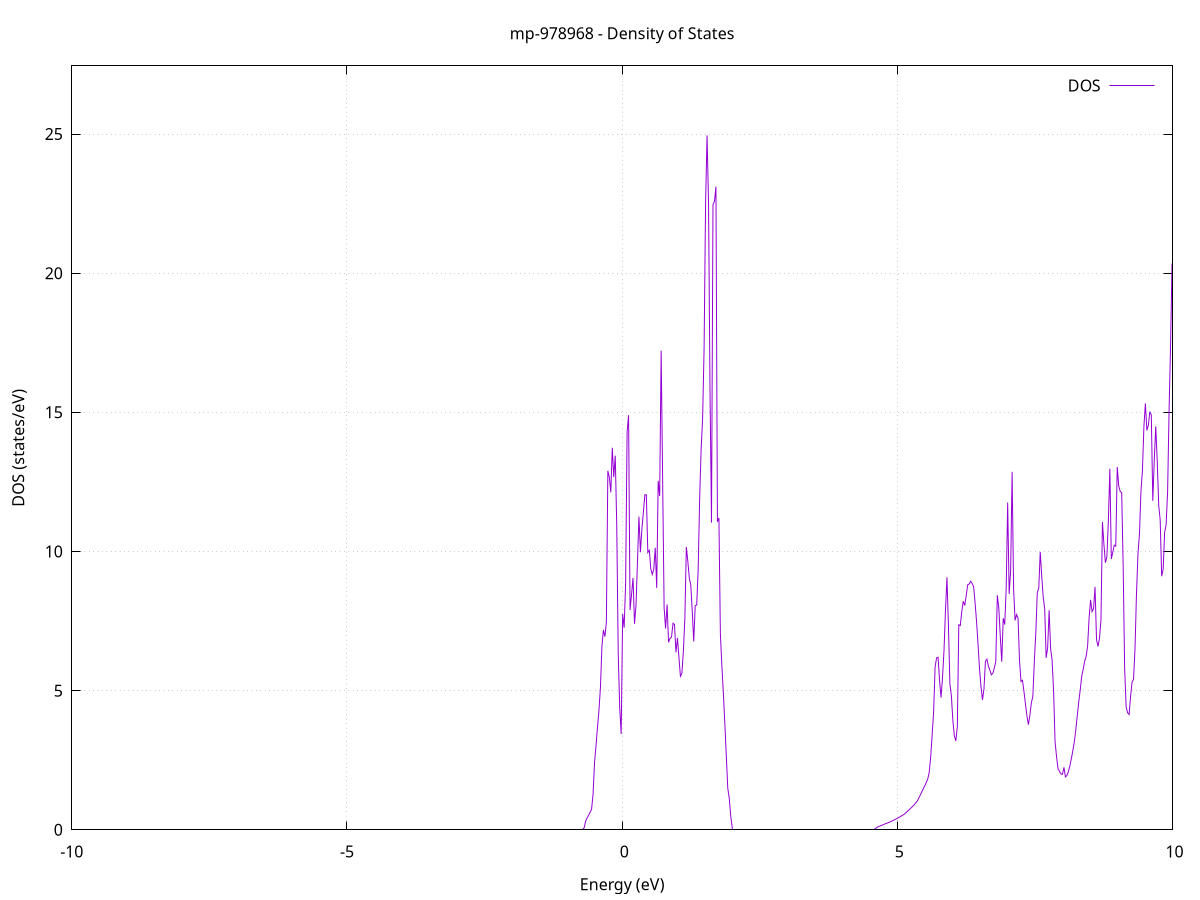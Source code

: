 set title 'mp-978968 - Density of States'
set xlabel 'Energy (eV)'
set ylabel 'DOS (states/eV)'
set grid
set xrange [-10:10]
set yrange [0:27.449]
set xzeroaxis lt -1
set terminal png size 800,600
set output 'mp-978968_dos_gnuplot.png'
plot '-' using 1:2 with lines title 'DOS'
-28.700200 0.000000
-28.673300 0.000000
-28.646400 0.000000
-28.619500 0.000000
-28.592600 0.000000
-28.565700 0.000000
-28.538800 0.000000
-28.511900 0.000000
-28.485000 0.000000
-28.458100 0.000000
-28.431200 0.000000
-28.404200 0.000000
-28.377300 0.000000
-28.350400 0.000000
-28.323500 0.000000
-28.296600 0.000000
-28.269700 0.000000
-28.242800 0.000000
-28.215900 0.000000
-28.189000 0.000000
-28.162100 0.000000
-28.135200 0.000000
-28.108300 0.000000
-28.081400 0.000000
-28.054500 0.000000
-28.027600 0.000000
-28.000600 0.000000
-27.973700 0.000000
-27.946800 0.000000
-27.919900 0.000000
-27.893000 0.000000
-27.866100 0.000000
-27.839200 0.000000
-27.812300 0.000000
-27.785400 0.000000
-27.758500 0.000000
-27.731600 0.000000
-27.704700 0.000000
-27.677800 0.000000
-27.650900 0.000000
-27.624000 0.000000
-27.597000 0.000000
-27.570100 0.000000
-27.543200 0.000000
-27.516300 0.000000
-27.489400 0.000000
-27.462500 0.000000
-27.435600 0.000000
-27.408700 0.000000
-27.381800 0.000000
-27.354900 0.000000
-27.328000 0.000000
-27.301100 0.000000
-27.274200 0.000000
-27.247300 0.000000
-27.220300 0.000000
-27.193400 0.000000
-27.166500 0.000000
-27.139600 0.000000
-27.112700 0.000000
-27.085800 0.000000
-27.058900 0.000000
-27.032000 0.000000
-27.005100 0.000000
-26.978200 0.000000
-26.951300 0.000000
-26.924400 0.000000
-26.897500 0.000000
-26.870600 0.000000
-26.843700 0.000000
-26.816700 0.000000
-26.789800 0.000000
-26.762900 0.000000
-26.736000 0.000000
-26.709100 0.000000
-26.682200 0.000000
-26.655300 0.000000
-26.628400 0.000000
-26.601500 0.000000
-26.574600 0.000000
-26.547700 0.000000
-26.520800 0.000000
-26.493900 0.000000
-26.467000 0.000000
-26.440100 0.000000
-26.413100 0.000000
-26.386200 0.000000
-26.359300 0.000000
-26.332400 0.000000
-26.305500 0.000000
-26.278600 0.000000
-26.251700 0.757700
-26.224800 2.899600
-26.197900 4.575900
-26.171000 6.676900
-26.144100 10.826700
-26.117200 22.165300
-26.090300 18.375800
-26.063400 35.941300
-26.036500 35.475500
-26.009500 35.560100
-25.982600 33.401300
-25.955700 21.272300
-25.928800 17.111800
-25.901900 19.259300
-25.875000 23.115600
-25.848100 27.508900
-25.821200 28.634700
-25.794300 28.104500
-25.767400 78.362800
-25.740500 50.437100
-25.713600 74.414000
-25.686700 56.049100
-25.659800 62.696000
-25.632900 50.807900
-25.605900 53.608800
-25.579000 41.668700
-25.552100 5.174600
-25.525200 7.253700
-25.498300 12.652600
-25.471400 45.151400
-25.444500 76.405800
-25.417600 20.394200
-25.390700 85.712600
-25.363800 27.995200
-25.336900 92.006700
-25.310000 0.000000
-25.283100 0.000000
-25.256200 0.000000
-25.229200 0.000000
-25.202300 0.000000
-25.175400 0.000000
-25.148500 0.000000
-25.121600 0.000000
-25.094700 0.000000
-25.067800 0.000000
-25.040900 0.000000
-25.014000 0.000000
-24.987100 0.000000
-24.960200 0.000000
-24.933300 0.000000
-24.906400 0.000000
-24.879500 0.000000
-24.852600 0.000000
-24.825600 0.000000
-24.798700 0.000000
-24.771800 0.000000
-24.744900 0.000000
-24.718000 0.000000
-24.691100 0.000000
-24.664200 0.000000
-24.637300 0.000000
-24.610400 0.000000
-24.583500 0.000000
-24.556600 0.000000
-24.529700 0.000000
-24.502800 0.000000
-24.475900 0.000000
-24.449000 0.000000
-24.422000 0.000000
-24.395100 0.000000
-24.368200 0.000000
-24.341300 0.000000
-24.314400 0.000000
-24.287500 0.000000
-24.260600 0.000000
-24.233700 0.000000
-24.206800 0.000000
-24.179900 0.000000
-24.153000 0.000000
-24.126100 0.000000
-24.099200 0.000000
-24.072300 0.000000
-24.045400 0.000000
-24.018400 0.000000
-23.991500 0.000000
-23.964600 0.000000
-23.937700 0.000000
-23.910800 0.000000
-23.883900 0.000000
-23.857000 0.000000
-23.830100 0.000000
-23.803200 0.000000
-23.776300 0.000000
-23.749400 0.000000
-23.722500 0.000000
-23.695600 0.000000
-23.668700 0.000000
-23.641800 0.000000
-23.614800 0.000000
-23.587900 0.000000
-23.561000 0.000000
-23.534100 0.000000
-23.507200 0.000000
-23.480300 0.000000
-23.453400 0.000000
-23.426500 0.000000
-23.399600 0.000000
-23.372700 0.000000
-23.345800 0.000000
-23.318900 0.000000
-23.292000 0.000000
-23.265100 0.000000
-23.238100 0.000000
-23.211200 0.000000
-23.184300 0.000000
-23.157400 0.000000
-23.130500 0.000000
-23.103600 0.000000
-23.076700 0.000000
-23.049800 0.000000
-23.022900 0.000000
-22.996000 0.000000
-22.969100 0.000000
-22.942200 0.000000
-22.915300 0.000000
-22.888400 0.000000
-22.861500 0.000000
-22.834500 0.000000
-22.807600 0.000000
-22.780700 0.000000
-22.753800 0.000000
-22.726900 0.000000
-22.700000 0.000000
-22.673100 0.000000
-22.646200 0.000000
-22.619300 0.000000
-22.592400 0.000000
-22.565500 0.000000
-22.538600 0.000000
-22.511700 0.000000
-22.484800 0.000000
-22.457900 0.000000
-22.430900 0.000000
-22.404000 0.000000
-22.377100 0.000000
-22.350200 0.000000
-22.323300 0.000000
-22.296400 0.000000
-22.269500 0.000000
-22.242600 0.000000
-22.215700 0.000000
-22.188800 0.000000
-22.161900 0.000000
-22.135000 0.000000
-22.108100 0.000000
-22.081200 0.000000
-22.054300 0.000000
-22.027300 0.000000
-22.000400 0.000000
-21.973500 0.000000
-21.946600 0.000000
-21.919700 0.000000
-21.892800 0.000000
-21.865900 0.000000
-21.839000 0.000000
-21.812100 0.000000
-21.785200 0.000000
-21.758300 0.000000
-21.731400 0.000000
-21.704500 0.000000
-21.677600 0.000000
-21.650700 0.000000
-21.623700 0.000000
-21.596800 0.000000
-21.569900 0.000000
-21.543000 0.000000
-21.516100 0.000000
-21.489200 0.000000
-21.462300 0.000000
-21.435400 0.000000
-21.408500 0.000000
-21.381600 0.000000
-21.354700 0.000000
-21.327800 0.000000
-21.300900 0.000000
-21.274000 0.000000
-21.247000 0.000000
-21.220100 0.000000
-21.193200 0.000000
-21.166300 0.000000
-21.139400 0.000000
-21.112500 0.000000
-21.085600 0.000000
-21.058700 0.000000
-21.031800 0.000000
-21.004900 0.000000
-20.978000 0.000000
-20.951100 0.000000
-20.924200 0.000000
-20.897300 0.000000
-20.870400 0.000000
-20.843400 0.000000
-20.816500 0.000000
-20.789600 0.000000
-20.762700 0.000000
-20.735800 0.000000
-20.708900 0.000000
-20.682000 0.000000
-20.655100 0.000000
-20.628200 0.000000
-20.601300 0.000000
-20.574400 0.000000
-20.547500 0.000000
-20.520600 0.000000
-20.493700 0.000000
-20.466800 0.000000
-20.439800 0.000000
-20.412900 0.000000
-20.386000 0.000000
-20.359100 0.000000
-20.332200 0.000000
-20.305300 0.000000
-20.278400 0.000000
-20.251500 0.000000
-20.224600 0.000000
-20.197700 0.000000
-20.170800 0.000000
-20.143900 0.000000
-20.117000 0.000000
-20.090100 0.000000
-20.063200 0.000000
-20.036200 0.000000
-20.009300 0.000000
-19.982400 0.000000
-19.955500 0.000000
-19.928600 0.000000
-19.901700 0.000000
-19.874800 0.000000
-19.847900 0.000000
-19.821000 0.000000
-19.794100 0.000000
-19.767200 0.000000
-19.740300 0.000000
-19.713400 0.000000
-19.686500 0.000000
-19.659600 0.000000
-19.632600 0.000000
-19.605700 0.000000
-19.578800 0.000000
-19.551900 0.000000
-19.525000 0.000000
-19.498100 0.000000
-19.471200 0.000000
-19.444300 0.000000
-19.417400 0.000000
-19.390500 0.000000
-19.363600 0.000000
-19.336700 0.000000
-19.309800 0.000000
-19.282900 0.000000
-19.255900 0.000000
-19.229000 0.000000
-19.202100 0.000000
-19.175200 0.000000
-19.148300 0.000000
-19.121400 0.000000
-19.094500 0.000000
-19.067600 0.000000
-19.040700 0.000000
-19.013800 0.000000
-18.986900 0.000000
-18.960000 0.000000
-18.933100 0.000000
-18.906200 0.000000
-18.879300 0.000000
-18.852300 0.000000
-18.825400 0.000000
-18.798500 0.000000
-18.771600 0.000000
-18.744700 0.000000
-18.717800 0.000000
-18.690900 0.000000
-18.664000 0.000000
-18.637100 0.000000
-18.610200 0.000000
-18.583300 0.000000
-18.556400 0.000000
-18.529500 0.000000
-18.502600 0.000000
-18.475700 0.000000
-18.448700 0.000000
-18.421800 0.000000
-18.394900 0.000000
-18.368000 0.000000
-18.341100 0.000000
-18.314200 0.000000
-18.287300 0.000000
-18.260400 0.000000
-18.233500 0.000000
-18.206600 0.000000
-18.179700 0.000000
-18.152800 0.000000
-18.125900 0.000000
-18.099000 0.000000
-18.072100 0.000000
-18.045100 0.000000
-18.018200 0.000000
-17.991300 0.000000
-17.964400 0.000000
-17.937500 0.000000
-17.910600 0.000000
-17.883700 0.000000
-17.856800 0.000000
-17.829900 0.000000
-17.803000 0.000000
-17.776100 0.000000
-17.749200 0.000000
-17.722300 0.000000
-17.695400 0.000000
-17.668500 0.000000
-17.641500 0.000000
-17.614600 0.000000
-17.587700 0.000000
-17.560800 0.000000
-17.533900 0.000000
-17.507000 0.000000
-17.480100 0.000000
-17.453200 0.000000
-17.426300 0.000000
-17.399400 0.000000
-17.372500 0.000000
-17.345600 0.000000
-17.318700 0.000000
-17.291800 0.000000
-17.264800 0.000000
-17.237900 0.000000
-17.211000 0.000000
-17.184100 0.000000
-17.157200 0.000000
-17.130300 0.000000
-17.103400 0.000000
-17.076500 0.000000
-17.049600 0.000000
-17.022700 0.000000
-16.995800 0.000000
-16.968900 0.000000
-16.942000 0.000000
-16.915100 0.000000
-16.888200 0.000000
-16.861200 0.000000
-16.834300 0.000000
-16.807400 0.000000
-16.780500 0.000000
-16.753600 0.000000
-16.726700 0.000000
-16.699800 0.000000
-16.672900 0.000000
-16.646000 0.000000
-16.619100 0.000000
-16.592200 0.000000
-16.565300 0.000000
-16.538400 0.000000
-16.511500 0.000000
-16.484600 0.000000
-16.457600 0.000000
-16.430700 0.000000
-16.403800 0.000000
-16.376900 0.000000
-16.350000 0.000000
-16.323100 0.000000
-16.296200 0.000000
-16.269300 0.000000
-16.242400 0.000000
-16.215500 0.000000
-16.188600 0.000000
-16.161700 0.000000
-16.134800 0.000000
-16.107900 0.000000
-16.081000 0.000000
-16.054000 0.000000
-16.027100 0.000000
-16.000200 0.000000
-15.973300 0.000000
-15.946400 0.000000
-15.919500 0.000000
-15.892600 0.000000
-15.865700 0.000000
-15.838800 0.000000
-15.811900 0.000000
-15.785000 0.000000
-15.758100 0.000000
-15.731200 0.000000
-15.704300 0.000000
-15.677300 0.000000
-15.650400 0.000000
-15.623500 0.000000
-15.596600 0.000000
-15.569700 0.000000
-15.542800 0.000000
-15.515900 0.000000
-15.489000 0.000000
-15.462100 0.000000
-15.435200 0.000000
-15.408300 0.000000
-15.381400 0.000000
-15.354500 0.000000
-15.327600 0.000000
-15.300700 0.000000
-15.273700 0.000000
-15.246800 0.000000
-15.219900 0.000000
-15.193000 0.000000
-15.166100 0.000000
-15.139200 0.000000
-15.112300 0.000000
-15.085400 0.000000
-15.058500 0.000000
-15.031600 0.000000
-15.004700 0.000000
-14.977800 0.000000
-14.950900 0.000000
-14.924000 0.000000
-14.897100 0.000000
-14.870100 0.000000
-14.843200 0.000000
-14.816300 0.000000
-14.789400 0.000000
-14.762500 0.000000
-14.735600 0.000000
-14.708700 0.000000
-14.681800 0.000000
-14.654900 0.000000
-14.628000 0.000000
-14.601100 0.000000
-14.574200 0.000000
-14.547300 0.000000
-14.520400 0.000000
-14.493500 0.000000
-14.466500 0.000000
-14.439600 0.000000
-14.412700 0.000000
-14.385800 0.000000
-14.358900 0.000000
-14.332000 0.000000
-14.305100 0.000000
-14.278200 0.000000
-14.251300 0.000000
-14.224400 0.000000
-14.197500 0.000000
-14.170600 0.000000
-14.143700 0.000000
-14.116800 0.000000
-14.089900 0.000000
-14.062900 0.000000
-14.036000 0.000000
-14.009100 0.000000
-13.982200 0.000000
-13.955300 0.000000
-13.928400 0.000000
-13.901500 0.000000
-13.874600 0.000000
-13.847700 0.000000
-13.820800 0.000000
-13.793900 0.000000
-13.767000 0.000000
-13.740100 0.000000
-13.713200 0.000000
-13.686200 0.000000
-13.659300 0.142900
-13.632400 0.538300
-13.605500 0.758500
-13.578600 0.977000
-13.551700 1.157400
-13.524800 1.328400
-13.497900 1.514500
-13.471000 1.700600
-13.444100 1.891100
-13.417200 2.092500
-13.390300 2.303800
-13.363400 2.527800
-13.336500 2.776500
-13.309600 3.057600
-13.282600 3.369400
-13.255700 3.699600
-13.228800 4.089800
-13.201900 4.592100
-13.175000 5.411000
-13.148100 7.040000
-13.121200 7.761300
-13.094300 8.023700
-13.067400 6.107700
-13.040500 4.860400
-13.013600 6.190900
-12.986700 9.444400
-12.959800 8.533200
-12.932900 8.079400
-12.906000 10.502700
-12.879000 13.268300
-12.852100 20.229000
-12.825200 27.475900
-12.798300 64.526600
-12.771400 16.912600
-12.744500 9.422800
-12.717600 6.847500
-12.690700 5.390500
-12.663800 4.384500
-12.636900 3.552400
-12.610000 2.929300
-12.583100 2.393400
-12.556200 1.843900
-12.529300 1.393800
-12.502400 0.680200
-12.475400 0.000000
-12.448500 0.000000
-12.421600 0.000000
-12.394700 0.000000
-12.367800 0.000000
-12.340900 0.000000
-12.314000 0.000000
-12.287100 0.000000
-12.260200 0.000000
-12.233300 0.000000
-12.206400 0.000000
-12.179500 0.000000
-12.152600 0.000000
-12.125700 0.000000
-12.098800 0.000000
-12.071800 0.000000
-12.044900 0.000000
-12.018000 0.000000
-11.991100 0.000000
-11.964200 0.000000
-11.937300 0.000000
-11.910400 0.000000
-11.883500 0.000000
-11.856600 0.000000
-11.829700 0.000000
-11.802800 0.000000
-11.775900 0.000000
-11.749000 0.000000
-11.722100 0.000000
-11.695100 0.000000
-11.668200 0.000000
-11.641300 0.000000
-11.614400 0.000000
-11.587500 0.000000
-11.560600 0.000000
-11.533700 0.000000
-11.506800 0.000000
-11.479900 0.000000
-11.453000 0.000000
-11.426100 0.000000
-11.399200 0.000000
-11.372300 0.000000
-11.345400 0.000000
-11.318500 0.000000
-11.291500 0.000000
-11.264600 0.000000
-11.237700 0.000000
-11.210800 0.000000
-11.183900 0.000000
-11.157000 0.000000
-11.130100 0.000000
-11.103200 0.000000
-11.076300 0.000000
-11.049400 0.000000
-11.022500 0.000000
-10.995600 0.000000
-10.968700 0.000000
-10.941800 0.000000
-10.914900 0.000000
-10.887900 0.000000
-10.861000 0.000000
-10.834100 0.000000
-10.807200 0.000000
-10.780300 0.000000
-10.753400 0.000000
-10.726500 0.000000
-10.699600 0.000000
-10.672700 0.000000
-10.645800 0.000000
-10.618900 0.000000
-10.592000 0.000000
-10.565100 0.000000
-10.538200 0.000000
-10.511300 0.000000
-10.484300 0.000000
-10.457400 0.000000
-10.430500 0.000000
-10.403600 0.000000
-10.376700 0.000000
-10.349800 0.000000
-10.322900 0.000000
-10.296000 0.000000
-10.269100 0.000000
-10.242200 0.000000
-10.215300 0.000000
-10.188400 0.000000
-10.161500 0.000000
-10.134600 0.000000
-10.107700 0.000000
-10.080700 0.000000
-10.053800 0.000000
-10.026900 0.000000
-10.000000 0.000000
-9.973100 0.000000
-9.946200 0.000000
-9.919300 0.000000
-9.892400 0.000000
-9.865500 0.000000
-9.838600 0.000000
-9.811700 0.000000
-9.784800 0.000000
-9.757900 0.000000
-9.731000 0.000000
-9.704000 0.000000
-9.677100 0.000000
-9.650200 0.000000
-9.623300 0.000000
-9.596400 0.000000
-9.569500 0.000000
-9.542600 0.000000
-9.515700 0.000000
-9.488800 0.000000
-9.461900 0.000000
-9.435000 0.000000
-9.408100 0.000000
-9.381200 0.000000
-9.354300 0.000000
-9.327400 0.000000
-9.300400 0.000000
-9.273500 0.000000
-9.246600 0.000000
-9.219700 0.000000
-9.192800 0.000000
-9.165900 0.000000
-9.139000 0.000000
-9.112100 0.000000
-9.085200 0.000000
-9.058300 0.000000
-9.031400 0.000000
-9.004500 0.000000
-8.977600 0.000000
-8.950700 0.000000
-8.923800 0.000000
-8.896800 0.000000
-8.869900 0.000000
-8.843000 0.000000
-8.816100 0.000000
-8.789200 0.000000
-8.762300 0.000000
-8.735400 0.000000
-8.708500 0.000000
-8.681600 0.000000
-8.654700 0.000000
-8.627800 0.000000
-8.600900 0.000000
-8.574000 0.000000
-8.547100 0.000000
-8.520200 0.000000
-8.493200 0.000000
-8.466300 0.000000
-8.439400 0.000000
-8.412500 0.000000
-8.385600 0.000000
-8.358700 0.000000
-8.331800 0.000000
-8.304900 0.000000
-8.278000 0.000000
-8.251100 0.000000
-8.224200 0.000000
-8.197300 0.000000
-8.170400 0.000000
-8.143500 0.000000
-8.116600 0.000000
-8.089600 0.000000
-8.062700 0.000000
-8.035800 0.000000
-8.008900 0.000000
-7.982000 0.000000
-7.955100 0.000000
-7.928200 0.000000
-7.901300 0.000000
-7.874400 0.000000
-7.847500 0.000000
-7.820600 0.000000
-7.793700 0.000000
-7.766800 0.000000
-7.739900 0.000000
-7.712900 0.000000
-7.686000 0.000000
-7.659100 0.000000
-7.632200 0.000000
-7.605300 0.000000
-7.578400 0.000000
-7.551500 0.000000
-7.524600 0.000000
-7.497700 0.000000
-7.470800 0.000000
-7.443900 0.000000
-7.417000 0.000000
-7.390100 0.000000
-7.363200 0.000000
-7.336300 0.000000
-7.309300 0.000000
-7.282400 0.000000
-7.255500 0.000000
-7.228600 0.000000
-7.201700 0.000000
-7.174800 0.000000
-7.147900 0.000000
-7.121000 0.000000
-7.094100 0.000000
-7.067200 0.000000
-7.040300 0.000000
-7.013400 0.000000
-6.986500 0.000000
-6.959600 0.000000
-6.932700 0.000000
-6.905700 0.000000
-6.878800 0.000000
-6.851900 0.000000
-6.825000 0.000000
-6.798100 0.000000
-6.771200 0.000000
-6.744300 0.000000
-6.717400 0.000000
-6.690500 0.000000
-6.663600 0.000000
-6.636700 0.000000
-6.609800 0.000000
-6.582900 0.000000
-6.556000 0.000000
-6.529100 0.000000
-6.502100 0.000000
-6.475200 0.000000
-6.448300 0.000000
-6.421400 0.000000
-6.394500 0.000000
-6.367600 0.000000
-6.340700 0.000000
-6.313800 0.000000
-6.286900 0.000000
-6.260000 0.000000
-6.233100 0.000000
-6.206200 0.000000
-6.179300 0.000000
-6.152400 0.000000
-6.125500 0.000000
-6.098500 0.000000
-6.071600 0.000000
-6.044700 0.000000
-6.017800 0.000000
-5.990900 0.000000
-5.964000 0.000000
-5.937100 0.000000
-5.910200 0.000000
-5.883300 0.000000
-5.856400 0.000000
-5.829500 0.000000
-5.802600 0.000000
-5.775700 0.000000
-5.748800 0.000000
-5.721800 0.000000
-5.694900 0.000000
-5.668000 0.000000
-5.641100 0.000000
-5.614200 0.000000
-5.587300 0.000000
-5.560400 0.000000
-5.533500 0.000000
-5.506600 0.000000
-5.479700 0.000000
-5.452800 0.000000
-5.425900 0.000000
-5.399000 0.000000
-5.372100 0.000000
-5.345200 0.000000
-5.318200 0.000000
-5.291300 0.000000
-5.264400 0.000000
-5.237500 0.000000
-5.210600 0.000000
-5.183700 0.000000
-5.156800 0.000000
-5.129900 0.000000
-5.103000 0.000000
-5.076100 0.000000
-5.049200 0.000000
-5.022300 0.000000
-4.995400 0.000000
-4.968500 0.000000
-4.941600 0.000000
-4.914600 0.000000
-4.887700 0.000000
-4.860800 0.000000
-4.833900 0.000000
-4.807000 0.000000
-4.780100 0.000000
-4.753200 0.000000
-4.726300 0.000000
-4.699400 0.000000
-4.672500 0.000000
-4.645600 0.000000
-4.618700 0.000000
-4.591800 0.000000
-4.564900 0.000000
-4.538000 0.000000
-4.511000 0.000000
-4.484100 0.000000
-4.457200 0.000000
-4.430300 0.000000
-4.403400 0.000000
-4.376500 0.000000
-4.349600 0.000000
-4.322700 0.000000
-4.295800 0.000000
-4.268900 0.000000
-4.242000 0.000000
-4.215100 0.000000
-4.188200 0.000000
-4.161300 0.000000
-4.134400 0.000000
-4.107400 0.000000
-4.080500 0.000000
-4.053600 0.000000
-4.026700 0.000000
-3.999800 0.000000
-3.972900 0.000000
-3.946000 0.000000
-3.919100 0.000000
-3.892200 0.000000
-3.865300 0.000000
-3.838400 0.000000
-3.811500 0.000000
-3.784600 0.000000
-3.757700 0.000000
-3.730700 0.000000
-3.703800 0.000000
-3.676900 0.000000
-3.650000 0.000000
-3.623100 0.000000
-3.596200 0.000000
-3.569300 0.000000
-3.542400 0.000000
-3.515500 0.000000
-3.488600 0.000000
-3.461700 0.000000
-3.434800 0.000000
-3.407900 0.000000
-3.381000 0.000000
-3.354100 0.000000
-3.327100 0.000000
-3.300200 0.000000
-3.273300 0.000000
-3.246400 0.000000
-3.219500 0.000000
-3.192600 0.000000
-3.165700 0.000000
-3.138800 0.000000
-3.111900 0.000000
-3.085000 0.000000
-3.058100 0.000000
-3.031200 0.000000
-3.004300 0.000000
-2.977400 0.000000
-2.950500 0.000000
-2.923500 0.000000
-2.896600 0.000000
-2.869700 0.000000
-2.842800 0.000000
-2.815900 0.000000
-2.789000 0.000000
-2.762100 0.000000
-2.735200 0.000000
-2.708300 0.000000
-2.681400 0.000000
-2.654500 0.000000
-2.627600 0.000000
-2.600700 0.000000
-2.573800 0.000000
-2.546900 0.000000
-2.519900 0.000000
-2.493000 0.000000
-2.466100 0.000000
-2.439200 0.000000
-2.412300 0.000000
-2.385400 0.000000
-2.358500 0.000000
-2.331600 0.000000
-2.304700 0.000000
-2.277800 0.000000
-2.250900 0.000000
-2.224000 0.000000
-2.197100 0.000000
-2.170200 0.000000
-2.143200 0.000000
-2.116300 0.000000
-2.089400 0.000000
-2.062500 0.000000
-2.035600 0.000000
-2.008700 0.000000
-1.981800 0.000000
-1.954900 0.000000
-1.928000 0.000000
-1.901100 0.000000
-1.874200 0.000000
-1.847300 0.000000
-1.820400 0.000000
-1.793500 0.000000
-1.766600 0.000000
-1.739600 0.000000
-1.712700 0.000000
-1.685800 0.000000
-1.658900 0.000000
-1.632000 0.000000
-1.605100 0.000000
-1.578200 0.000000
-1.551300 0.000000
-1.524400 0.000000
-1.497500 0.000000
-1.470600 0.000000
-1.443700 0.000000
-1.416800 0.000000
-1.389900 0.000000
-1.363000 0.000000
-1.336000 0.000000
-1.309100 0.000000
-1.282200 0.000000
-1.255300 0.000000
-1.228400 0.000000
-1.201500 0.000000
-1.174600 0.000000
-1.147700 0.000000
-1.120800 0.000000
-1.093900 0.000000
-1.067000 0.000000
-1.040100 0.000000
-1.013200 0.000000
-0.986300 0.000000
-0.959400 0.000000
-0.932400 0.000000
-0.905500 0.000000
-0.878600 0.000000
-0.851700 0.000000
-0.824800 0.000000
-0.797900 0.000000
-0.771000 0.000000
-0.744100 0.000000
-0.717200 0.000000
-0.690300 0.068500
-0.663400 0.310000
-0.636500 0.424700
-0.609600 0.519300
-0.582700 0.628600
-0.555800 0.732100
-0.528800 1.259400
-0.501900 2.409200
-0.475000 3.012300
-0.448100 3.678300
-0.421200 4.296000
-0.394300 5.116700
-0.367400 6.584000
-0.340500 7.180700
-0.313600 6.939900
-0.286700 7.453900
-0.259800 12.897300
-0.232900 12.673300
-0.206000 12.122800
-0.179100 13.726200
-0.152100 12.672400
-0.125200 13.441200
-0.098300 10.949300
-0.071400 6.351800
-0.044500 4.397300
-0.017600 3.443100
0.009300 7.751900
0.036200 7.262100
0.063100 8.832700
0.090000 14.284000
0.116900 14.898100
0.143800 7.897300
0.170700 8.456100
0.197600 9.051600
0.224500 7.400100
0.251500 8.054400
0.278400 9.622000
0.305300 11.254200
0.332200 9.973400
0.359100 10.815600
0.386000 11.412800
0.412900 12.037700
0.439800 12.036000
0.466700 9.960400
0.493600 10.045700
0.520500 9.378400
0.547400 9.174700
0.574300 9.358500
0.601200 10.133200
0.628100 8.693500
0.655100 12.538900
0.682000 11.991000
0.708900 17.217000
0.735800 12.560600
0.762700 7.968800
0.789600 7.231100
0.816500 8.097100
0.843400 6.735400
0.870300 6.876400
0.897200 6.925200
0.924100 7.419700
0.951000 7.378800
0.977900 6.374300
1.004800 6.891200
1.031700 6.206500
1.058700 5.513800
1.085600 5.621500
1.112500 6.405200
1.139400 7.599200
1.166300 10.161200
1.193200 9.652800
1.220100 9.051700
1.247000 8.803500
1.273900 7.852600
1.300800 6.767800
1.327700 8.053700
1.354600 8.077000
1.381500 9.347100
1.408400 11.911400
1.435300 13.675700
1.462300 14.784000
1.489200 17.316500
1.516100 22.515000
1.543000 24.953500
1.569900 22.512700
1.596800 15.752400
1.623700 11.037100
1.650600 22.460600
1.677500 22.583600
1.704400 23.110300
1.731300 11.067200
1.758200 11.205800
1.785100 7.024800
1.812000 5.885600
1.839000 4.916200
1.865900 3.817000
1.892800 2.631500
1.919700 1.481200
1.946600 1.125500
1.973500 0.480500
2.000400 0.000000
2.027300 0.000000
2.054200 0.000000
2.081100 0.000000
2.108000 0.000000
2.134900 0.000000
2.161800 0.000000
2.188700 0.000000
2.215600 0.000000
2.242600 0.000000
2.269500 0.000000
2.296400 0.000000
2.323300 0.000000
2.350200 0.000000
2.377100 0.000000
2.404000 0.000000
2.430900 0.000000
2.457800 0.000000
2.484700 0.000000
2.511600 0.000000
2.538500 0.000000
2.565400 0.000000
2.592300 0.000000
2.619200 0.000000
2.646200 0.000000
2.673100 0.000000
2.700000 0.000000
2.726900 0.000000
2.753800 0.000000
2.780700 0.000000
2.807600 0.000000
2.834500 0.000000
2.861400 0.000000
2.888300 0.000000
2.915200 0.000000
2.942100 0.000000
2.969000 0.000000
2.995900 0.000000
3.022800 0.000000
3.049800 0.000000
3.076700 0.000000
3.103600 0.000000
3.130500 0.000000
3.157400 0.000000
3.184300 0.000000
3.211200 0.000000
3.238100 0.000000
3.265000 0.000000
3.291900 0.000000
3.318800 0.000000
3.345700 0.000000
3.372600 0.000000
3.399500 0.000000
3.426400 0.000000
3.453400 0.000000
3.480300 0.000000
3.507200 0.000000
3.534100 0.000000
3.561000 0.000000
3.587900 0.000000
3.614800 0.000000
3.641700 0.000000
3.668600 0.000000
3.695500 0.000000
3.722400 0.000000
3.749300 0.000000
3.776200 0.000000
3.803100 0.000000
3.830100 0.000000
3.857000 0.000000
3.883900 0.000000
3.910800 0.000000
3.937700 0.000000
3.964600 0.000000
3.991500 0.000000
4.018400 0.000000
4.045300 0.000000
4.072200 0.000000
4.099100 0.000000
4.126000 0.000000
4.152900 0.000000
4.179800 0.000000
4.206700 0.000000
4.233700 0.000000
4.260600 0.000000
4.287500 0.000000
4.314400 0.000000
4.341300 0.000000
4.368200 0.000000
4.395100 0.000000
4.422000 0.000000
4.448900 0.000000
4.475800 0.000000
4.502700 0.000000
4.529600 0.000000
4.556500 0.000000
4.583400 0.013400
4.610300 0.057600
4.637300 0.093800
4.664200 0.119800
4.691100 0.139500
4.718000 0.161500
4.744900 0.185300
4.771800 0.207300
4.798700 0.227000
4.825600 0.248100
4.852500 0.270400
4.879400 0.294200
4.906300 0.319400
4.933200 0.345200
4.960100 0.371500
4.987000 0.398300
5.013900 0.426700
5.040900 0.458400
5.067800 0.489500
5.094700 0.521300
5.121600 0.553700
5.148500 0.597500
5.175400 0.646500
5.202300 0.696400
5.229200 0.746700
5.256100 0.797300
5.283000 0.847800
5.309900 0.906200
5.336800 0.972900
5.363700 1.037900
5.390600 1.140200
5.417500 1.248200
5.444500 1.359400
5.471400 1.473300
5.498300 1.583900
5.525200 1.693500
5.552100 1.825900
5.579000 2.055100
5.605900 2.606100
5.632800 3.415000
5.659700 4.233900
5.686600 5.850800
5.713500 6.177500
5.740400 6.198300
5.767300 5.371100
5.794200 4.749600
5.821200 5.474200
5.848100 6.436000
5.875000 7.880000
5.901900 9.070100
5.928800 7.343900
5.955700 5.219400
5.982600 4.813100
6.009500 3.915900
6.036400 3.371500
6.063300 3.192500
6.090200 3.699000
6.117100 7.368000
6.144000 7.337800
6.170900 7.840300
6.197800 8.211700
6.224800 8.060000
6.251700 8.416700
6.278600 8.803400
6.305500 8.830900
6.332400 8.930700
6.359300 8.853800
6.386200 8.729700
6.413100 8.151800
6.440000 7.479000
6.466900 6.657100
6.493800 5.778300
6.520700 5.131000
6.547600 4.665200
6.574500 5.067300
6.601400 6.058500
6.628400 6.129300
6.655300 5.878800
6.682200 5.734300
6.709100 5.568800
6.736000 5.626000
6.762900 5.807100
6.789800 6.067000
6.816700 8.429900
6.843600 7.980900
6.870500 6.977600
6.897400 6.036100
6.924300 7.602700
6.951200 7.374300
6.978100 8.653300
7.005000 11.757700
7.032000 8.476400
7.058900 9.299100
7.085800 12.863700
7.112700 8.658200
7.139600 7.522900
7.166500 7.734600
7.193400 7.600400
7.220300 6.075100
7.247200 5.326900
7.274100 5.370900
7.301000 4.975000
7.327900 4.523800
7.354800 4.097700
7.381700 3.778500
7.408600 4.111700
7.435600 4.564900
7.462500 4.795100
7.489400 6.045100
7.516300 7.067400
7.543200 8.517900
7.570100 8.688700
7.597000 9.985400
7.623900 9.119300
7.650800 8.365500
7.677700 7.945600
7.704600 6.178900
7.731500 6.542700
7.758400 7.889900
7.785300 6.513900
7.812300 6.083600
7.839200 5.012300
7.866100 3.158100
7.893000 2.631500
7.919900 2.201400
7.946800 2.097000
7.973700 2.003400
8.000600 1.993300
8.027500 2.242000
8.054400 1.899700
8.081300 1.951800
8.108200 2.088300
8.135100 2.297200
8.162000 2.554600
8.188900 2.842100
8.215900 3.149300
8.242800 3.587200
8.269700 4.097300
8.296600 4.595000
8.323500 5.025300
8.350400 5.522500
8.377300 5.769000
8.404200 6.057000
8.431100 6.228200
8.458000 6.612900
8.484900 7.622200
8.511800 8.262500
8.538700 7.838000
8.565600 7.944500
8.592500 8.728500
8.619500 6.833100
8.646400 6.587400
8.673300 6.882000
8.700200 7.533500
8.727100 11.056700
8.754000 10.258800
8.780900 9.597600
8.807800 9.806500
8.834700 11.089900
8.861600 12.971700
8.888500 9.729700
8.915400 9.978500
8.942300 10.226700
8.969200 10.191200
8.996100 13.034600
9.023100 12.355000
9.050000 12.156500
9.076900 12.114300
9.103800 9.449700
9.130700 5.792200
9.157600 4.421000
9.184500 4.204300
9.211400 4.141100
9.238300 4.778500
9.265200 5.307300
9.292100 5.407700
9.319000 6.518600
9.345900 8.501500
9.372800 9.913200
9.399800 10.638500
9.426700 12.152300
9.453600 12.903400
9.480500 14.481800
9.507400 15.321400
9.534300 14.350800
9.561200 14.529900
9.588100 15.021800
9.615000 14.903600
9.641900 11.818400
9.668800 13.278600
9.695700 14.497300
9.722600 13.239600
9.749500 11.663000
9.776400 11.128200
9.803400 9.109600
9.830300 9.355200
9.857200 10.684000
9.884100 10.968000
9.911000 12.127100
9.937900 15.077600
9.964800 17.398800
9.991700 20.352200
10.018600 17.655000
10.045500 15.392100
10.072400 16.629800
10.099300 20.244000
10.126200 21.822700
10.153100 21.010800
10.180000 23.762500
10.207000 23.790800
10.233900 26.667300
10.260800 21.740000
10.287700 24.926000
10.314600 21.698100
10.341500 19.797000
10.368400 21.856300
10.395300 23.440000
10.422200 21.699500
10.449100 22.775100
10.476000 22.815800
10.502900 21.363000
10.529800 21.793200
10.556700 27.044100
10.583600 19.514400
10.610600 17.317800
10.637500 14.636900
10.664400 14.524300
10.691300 20.608800
10.718200 14.636500
10.745100 13.602900
10.772000 11.871700
10.798900 17.356100
10.825800 15.727900
10.852700 16.813400
10.879600 13.264000
10.906500 14.589900
10.933400 13.570400
10.960300 12.798400
10.987200 12.360100
11.014200 14.344100
11.041100 17.809300
11.068000 17.137800
11.094900 14.606000
11.121800 13.000200
11.148700 10.749400
11.175600 10.936700
11.202500 14.993600
11.229400 22.840900
11.256300 27.801400
11.283200 10.541400
11.310100 14.075600
11.337000 25.926100
11.363900 30.634200
11.390900 7.589300
11.417800 9.151400
11.444700 6.355200
11.471600 5.279400
11.498500 4.593800
11.525400 4.239800
11.552300 3.947500
11.579200 3.035800
11.606100 2.587000
11.633000 2.248100
11.659900 2.261400
11.686800 2.908400
11.713700 2.703500
11.740600 2.575000
11.767500 2.413100
11.794500 2.373700
11.821400 2.012200
11.848300 1.856300
11.875200 1.825700
11.902100 1.732700
11.929000 1.671300
11.955900 1.718800
11.982800 1.800200
12.009700 1.937600
12.036600 2.101400
12.063500 2.224700
12.090400 2.323000
12.117300 2.440200
12.144200 2.517700
12.171100 2.576400
12.198100 2.862800
12.225000 2.376600
12.251900 2.304200
12.278800 2.418600
12.305700 2.663400
12.332600 2.734700
12.359500 2.559200
12.386400 2.268900
12.413300 2.130800
12.440200 1.953100
12.467100 1.882700
12.494000 1.921200
12.520900 2.030700
12.547800 2.047600
12.574700 1.942800
12.601700 1.854200
12.628600 1.736800
12.655500 1.603100
12.682400 1.527000
12.709300 1.602200
12.736200 1.778400
12.763100 1.868200
12.790000 1.912700
12.816900 1.957000
12.843800 2.048500
12.870700 2.103200
12.897600 2.091500
12.924500 2.063100
12.951400 2.056300
12.978300 2.040100
13.005300 2.013700
13.032200 1.974500
13.059100 1.916900
13.086000 1.870500
13.112900 1.864900
13.139800 1.886500
13.166700 1.941400
13.193600 1.959500
13.220500 1.920600
13.247400 1.995300
13.274300 2.055900
13.301200 2.088400
13.328100 2.179500
13.355000 2.241800
13.382000 2.265900
13.408900 2.263700
13.435800 2.250300
13.462700 2.228500
13.489600 2.220700
13.516500 2.227100
13.543400 2.222500
13.570300 2.217000
13.597200 2.208900
13.624100 2.187800
13.651000 2.172800
13.677900 2.170700
13.704800 2.184400
13.731700 2.199800
13.758600 2.215300
13.785600 2.215400
13.812500 2.204400
13.839400 2.186500
13.866300 2.162900
13.893200 2.128300
13.920100 2.087200
13.947000 2.117300
13.973900 2.101900
14.000800 2.071900
14.027700 2.063600
14.054600 2.068400
14.081500 2.075100
14.108400 2.084000
14.135300 2.107400
14.162200 2.286400
14.189200 2.568900
14.216100 2.495100
14.243000 2.213600
14.269900 2.100500
14.296800 2.025200
14.323700 1.971600
14.350600 1.746800
14.377500 1.671500
14.404400 1.608000
14.431300 1.554600
14.458200 1.510800
14.485100 1.447500
14.512000 1.416600
14.538900 1.422900
14.565800 1.539700
14.592800 1.397200
14.619700 1.360500
14.646600 1.316500
14.673500 1.326900
14.700400 1.495500
14.727300 1.742000
14.754200 2.162900
14.781100 2.576400
14.808000 3.098800
14.834900 3.216900
14.861800 3.127500
14.888700 3.161500
14.915600 3.380400
14.942500 3.453900
14.969400 3.057000
14.996400 2.928000
15.023300 3.030600
15.050200 2.896400
15.077100 2.756900
15.104000 2.751200
15.130900 2.505700
15.157800 2.332400
15.184700 2.322400
15.211600 2.293500
15.238500 2.232000
15.265400 1.957500
15.292300 1.933000
15.319200 1.966300
15.346100 2.078000
15.373100 2.171800
15.400000 2.224900
15.426900 2.243100
15.453800 2.282200
15.480700 2.353600
15.507600 2.295800
15.534500 2.213200
15.561400 2.199200
15.588300 2.202100
15.615200 2.189800
15.642100 2.144900
15.669000 2.139000
15.695900 2.206400
15.722800 2.264000
15.749700 2.282100
15.776700 2.273300
15.803600 2.249600
15.830500 2.213800
15.857400 2.444600
15.884300 2.399200
15.911200 2.401300
15.938100 2.457600
15.965000 2.451400
15.991900 2.373500
16.018800 2.307800
16.045700 2.368000
16.072600 2.459800
16.099500 2.465900
16.126400 2.514400
16.153300 2.652600
16.180300 2.638400
16.207200 2.707200
16.234100 3.167300
16.261000 2.844200
16.287900 2.762000
16.314800 2.600900
16.341700 2.410400
16.368600 2.378200
16.395500 2.238200
16.422400 2.214100
16.449300 2.138600
16.476200 2.025300
16.503100 1.856700
16.530000 1.292300
16.556900 0.836400
16.583900 0.773900
16.610800 0.677900
16.637700 0.710000
16.664600 0.783100
16.691500 0.577200
16.718400 0.790000
16.745300 1.097800
16.772200 1.433600
16.799100 2.085300
16.826000 3.201500
16.852900 3.407800
16.879800 3.860200
16.906700 3.260000
16.933600 3.071200
16.960500 2.883600
16.987500 2.703500
17.014400 2.574300
17.041300 2.535700
17.068200 2.637300
17.095100 2.757500
17.122000 2.812600
17.148900 2.894600
17.175800 3.031800
17.202700 3.168200
17.229600 3.239000
17.256500 3.290700
17.283400 3.129700
17.310300 2.988200
17.337200 3.059500
17.364200 3.168400
17.391100 3.172000
17.418000 3.243200
17.444900 3.360800
17.471800 3.391500
17.498700 3.412800
17.525600 3.408000
17.552500 3.579700
17.579400 3.228400
17.606300 2.838600
17.633200 2.810700
17.660100 2.775100
17.687000 2.724300
17.713900 2.570100
17.740800 2.431800
17.767800 2.300100
17.794700 2.213500
17.821600 2.048300
17.848500 2.002300
17.875400 2.054300
17.902300 2.150100
17.929200 2.243700
17.956100 2.347200
17.983000 2.503500
18.009900 2.626900
18.036800 3.117600
18.063700 3.200400
18.090600 3.105300
18.117500 2.872200
18.144400 2.860100
18.171400 2.983100
18.198300 3.157000
18.225200 3.529300
18.252100 3.572600
18.279000 3.629500
18.305900 3.204400
18.332800 2.610500
18.359700 2.308100
18.386600 2.150000
18.413500 2.250300
18.440400 2.195200
18.467300 2.097700
18.494200 2.024300
18.521100 1.971500
18.548000 1.982600
18.575000 1.966800
18.601900 2.008100
18.628800 2.099100
18.655700 2.178900
18.682600 2.218100
18.709500 2.272800
18.736400 2.417000
18.763300 2.485100
18.790200 2.550000
18.817100 2.707300
18.844000 2.845500
18.870900 2.950100
18.897800 3.114500
18.924700 3.298900
18.951600 3.388800
18.978600 3.496700
19.005500 3.441500
19.032400 3.163600
19.059300 2.744900
19.086200 2.735000
19.113100 2.732500
19.140000 2.736100
19.166900 2.915300
19.193800 2.965100
19.220700 2.919000
19.247600 3.202300
19.274500 2.914100
19.301400 3.081100
19.328300 3.298000
19.355300 3.517200
19.382200 3.817400
19.409100 3.790900
19.436000 3.731900
19.462900 3.554900
19.489800 3.265200
19.516700 3.048000
19.543600 2.929300
19.570500 2.983000
19.597400 3.087200
19.624300 3.004100
19.651200 2.782500
19.678100 2.704400
19.705000 2.657800
19.731900 2.627200
19.758900 2.593700
19.785800 2.560500
19.812700 2.531900
19.839600 2.535700
19.866500 2.529800
19.893400 2.503200
19.920300 2.671300
19.947200 2.941500
19.974100 3.315500
20.001000 3.639700
20.027900 3.782100
20.054800 3.955500
20.081700 3.854700
20.108600 4.025700
20.135500 4.527200
20.162500 4.347400
20.189400 4.222600
20.216300 4.067100
20.243200 3.928100
20.270100 3.836800
20.297000 3.927100
20.323900 3.665600
20.350800 3.337900
20.377700 3.188700
20.404600 3.094900
20.431500 3.135200
20.458400 3.323600
20.485300 3.467300
20.512200 3.637500
20.539100 3.965800
20.566100 4.316100
20.593000 4.652800
20.619900 4.969900
20.646800 4.841300
20.673700 5.109200
20.700600 5.225300
20.727500 4.898100
20.754400 4.843600
20.781300 5.032500
20.808200 4.705900
20.835100 4.627400
20.862000 4.515800
20.888900 4.920700
20.915800 5.709100
20.942800 6.047900
20.969700 6.041300
20.996600 5.538700
21.023500 5.161100
21.050400 5.140700
21.077300 6.024500
21.104200 6.142800
21.131100 5.557500
21.158000 5.158700
21.184900 4.864100
21.211800 4.600500
21.238700 4.479800
21.265600 4.488800
21.292500 4.554400
21.319400 4.981500
21.346400 5.240200
21.373300 5.467100
21.400200 4.889000
21.427100 4.820600
21.454000 4.844200
21.480900 4.831400
21.507800 4.761300
21.534700 4.779900
21.561600 4.754700
21.588500 4.910700
21.615400 5.351200
21.642300 5.579700
21.669200 5.607200
21.696100 5.253900
21.723000 4.782900
21.750000 4.414100
21.776900 4.271400
21.803800 4.072800
21.830700 3.793900
21.857600 3.475500
21.884500 3.197900
21.911400 3.332200
21.938300 3.468500
21.965200 3.680100
21.992100 4.111900
22.019000 4.036400
22.045900 4.117900
22.072800 4.541500
22.099700 4.696300
22.126600 4.448700
22.153600 4.150600
22.180500 3.810600
22.207400 3.072300
22.234300 2.782200
22.261200 2.777200
22.288100 2.743300
22.315000 2.694300
22.341900 2.643800
22.368800 2.523500
22.395700 2.369100
22.422600 1.916600
22.449500 1.633900
22.476400 1.479200
22.503300 1.118400
22.530200 0.757500
22.557200 0.491500
22.584100 0.286100
22.611000 0.138700
22.637900 0.040200
22.664800 0.000100
22.691700 0.000000
22.718600 0.000000
22.745500 0.000000
22.772400 0.000000
22.799300 0.000000
22.826200 0.000000
22.853100 0.000000
22.880000 0.000000
22.906900 0.000000
22.933900 0.000000
22.960800 0.000000
22.987700 0.000000
23.014600 0.000000
23.041500 0.000000
23.068400 0.000000
23.095300 0.000000
23.122200 0.000000
23.149100 0.000000
23.176000 0.000000
23.202900 0.000000
23.229800 0.000000
23.256700 0.000000
23.283600 0.000000
23.310500 0.000000
23.337500 0.000000
23.364400 0.000000
23.391300 0.000000
23.418200 0.000000
23.445100 0.000000
23.472000 0.000000
23.498900 0.000000
23.525800 0.000000
23.552700 0.000000
23.579600 0.000000
23.606500 0.000000
23.633400 0.000000
23.660300 0.000000
23.687200 0.000000
23.714100 0.000000
23.741100 0.000000
23.768000 0.000000
23.794900 0.000000
23.821800 0.000000
23.848700 0.000000
23.875600 0.000000
23.902500 0.000000
23.929400 0.000000
23.956300 0.000000
23.983200 0.000000
24.010100 0.000000
24.037000 0.000000
24.063900 0.000000
24.090800 0.000000
24.117700 0.000000
24.144700 0.000000
24.171600 0.000000
24.198500 0.000000
24.225400 0.000000
24.252300 0.000000
24.279200 0.000000
24.306100 0.000000
24.333000 0.000000
24.359900 0.000000
24.386800 0.000000
24.413700 0.000000
24.440600 0.000000
24.467500 0.000000
24.494400 0.000000
24.521300 0.000000
24.548300 0.000000
24.575200 0.000000
24.602100 0.000000
24.629000 0.000000
24.655900 0.000000
24.682800 0.000000
24.709700 0.000000
24.736600 0.000000
24.763500 0.000000
24.790400 0.000000
24.817300 0.000000
24.844200 0.000000
24.871100 0.000000
24.898000 0.000000
24.925000 0.000000
24.951900 0.000000
24.978800 0.000000
25.005700 0.000000
25.032600 0.000000
25.059500 0.000000
25.086400 0.000000
25.113300 0.000000
e
